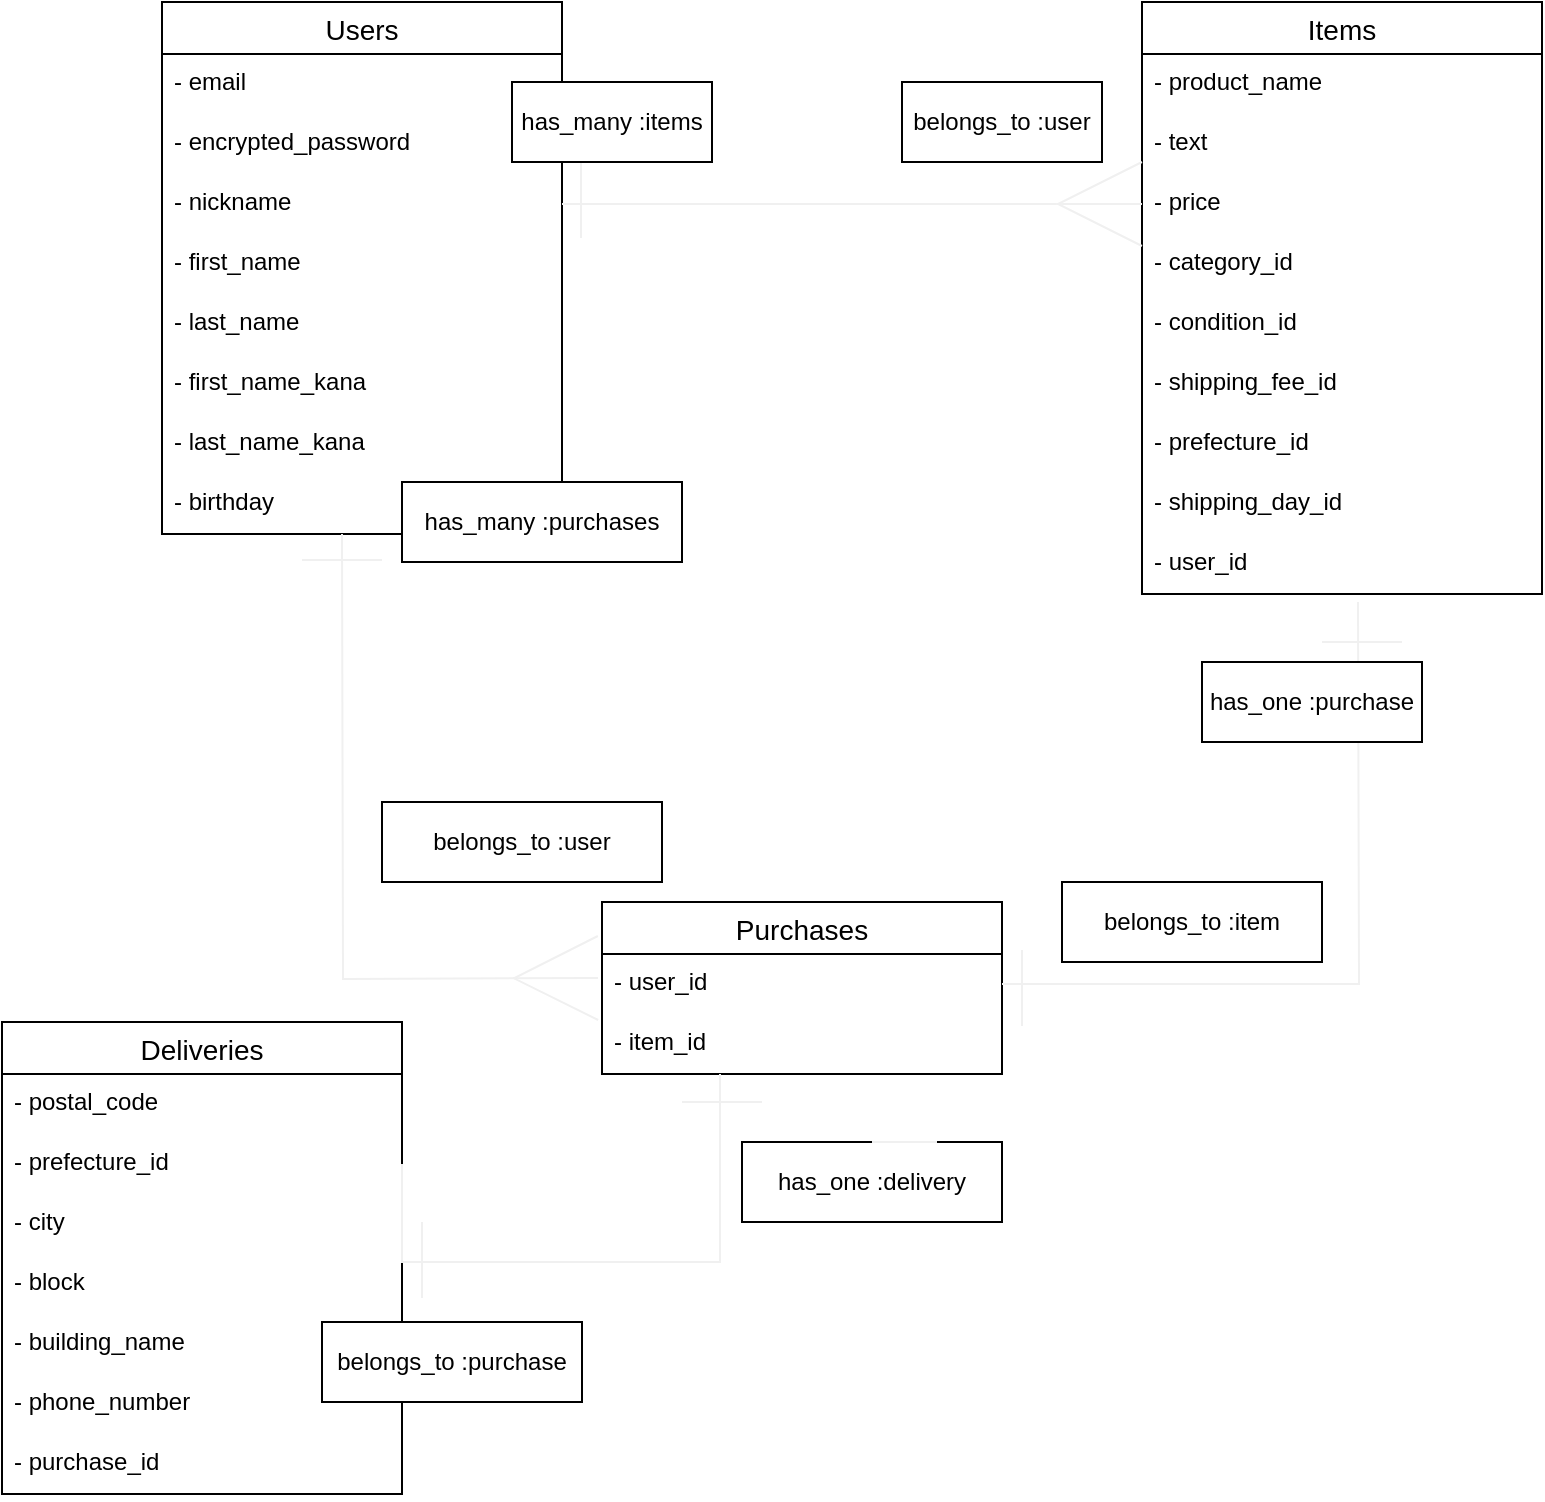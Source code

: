 <mxfile>
    <diagram id="FvjBPEiX7rke0q8KLtZ4" name="ページ1">
        <mxGraphModel dx="438" dy="556" grid="1" gridSize="10" guides="1" tooltips="1" connect="1" arrows="1" fold="1" page="1" pageScale="1" pageWidth="827" pageHeight="1169" math="0" shadow="0">
            <root>
                <mxCell id="0"/>
                <mxCell id="1" parent="0"/>
                <mxCell id="2" value="Users" style="swimlane;fontStyle=0;childLayout=stackLayout;horizontal=1;startSize=26;horizontalStack=0;resizeParent=1;resizeParentMax=0;resizeLast=0;collapsible=1;marginBottom=0;align=center;fontSize=14;" vertex="1" parent="1">
                    <mxGeometry x="80" y="10" width="200" height="266" as="geometry"/>
                </mxCell>
                <mxCell id="3" value="- email&#10;&#10;" style="text;strokeColor=none;fillColor=none;spacingLeft=4;spacingRight=4;overflow=hidden;rotatable=0;points=[[0,0.5],[1,0.5]];portConstraint=eastwest;fontSize=12;" vertex="1" parent="2">
                    <mxGeometry y="26" width="200" height="30" as="geometry"/>
                </mxCell>
                <mxCell id="4" value="- encrypted_password" style="text;strokeColor=none;fillColor=none;spacingLeft=4;spacingRight=4;overflow=hidden;rotatable=0;points=[[0,0.5],[1,0.5]];portConstraint=eastwest;fontSize=12;" vertex="1" parent="2">
                    <mxGeometry y="56" width="200" height="30" as="geometry"/>
                </mxCell>
                <mxCell id="19" value="- nickname" style="text;strokeColor=none;fillColor=none;spacingLeft=4;spacingRight=4;overflow=hidden;rotatable=0;points=[[0,0.5],[1,0.5]];portConstraint=eastwest;fontSize=12;" vertex="1" parent="2">
                    <mxGeometry y="86" width="200" height="30" as="geometry"/>
                </mxCell>
                <mxCell id="5" value="- first_name" style="text;strokeColor=none;fillColor=none;spacingLeft=4;spacingRight=4;overflow=hidden;rotatable=0;points=[[0,0.5],[1,0.5]];portConstraint=eastwest;fontSize=12;" vertex="1" parent="2">
                    <mxGeometry y="116" width="200" height="30" as="geometry"/>
                </mxCell>
                <mxCell id="16" value="- last_name" style="text;strokeColor=none;fillColor=none;spacingLeft=4;spacingRight=4;overflow=hidden;rotatable=0;points=[[0,0.5],[1,0.5]];portConstraint=eastwest;fontSize=12;" vertex="1" parent="2">
                    <mxGeometry y="146" width="200" height="30" as="geometry"/>
                </mxCell>
                <mxCell id="17" value="- first_name_kana" style="text;strokeColor=none;fillColor=none;spacingLeft=4;spacingRight=4;overflow=hidden;rotatable=0;points=[[0,0.5],[1,0.5]];portConstraint=eastwest;fontSize=12;" vertex="1" parent="2">
                    <mxGeometry y="176" width="200" height="30" as="geometry"/>
                </mxCell>
                <mxCell id="94" value="- last_name_kana" style="text;strokeColor=none;fillColor=none;spacingLeft=4;spacingRight=4;overflow=hidden;rotatable=0;points=[[0,0.5],[1,0.5]];portConstraint=eastwest;fontSize=12;" vertex="1" parent="2">
                    <mxGeometry y="206" width="200" height="30" as="geometry"/>
                </mxCell>
                <mxCell id="98" value="- birthday" style="text;strokeColor=none;fillColor=none;spacingLeft=4;spacingRight=4;overflow=hidden;rotatable=0;points=[[0,0.5],[1,0.5]];portConstraint=eastwest;fontSize=12;" vertex="1" parent="2">
                    <mxGeometry y="236" width="200" height="30" as="geometry"/>
                </mxCell>
                <mxCell id="42" style="edgeStyle=orthogonalEdgeStyle;rounded=0;orthogonalLoop=1;jettySize=auto;html=1;exitX=-0.01;exitY=-0.1;exitDx=0;exitDy=0;startArrow=ERmany;startFill=0;endArrow=none;endFill=0;startSize=40;endSize=40;strokeColor=#f0f0f0;exitPerimeter=0;" edge="1" parent="2">
                    <mxGeometry relative="1" as="geometry">
                        <mxPoint x="90" y="266" as="targetPoint"/>
                        <mxPoint x="218" y="488" as="sourcePoint"/>
                    </mxGeometry>
                </mxCell>
                <mxCell id="6" value="Purchases" style="swimlane;fontStyle=0;childLayout=stackLayout;horizontal=1;startSize=26;horizontalStack=0;resizeParent=1;resizeParentMax=0;resizeLast=0;collapsible=1;marginBottom=0;align=center;fontSize=14;" vertex="1" parent="1">
                    <mxGeometry x="300" y="460" width="200" height="86" as="geometry"/>
                </mxCell>
                <mxCell id="7" value="- user_id" style="text;strokeColor=none;fillColor=none;spacingLeft=4;spacingRight=4;overflow=hidden;rotatable=0;points=[[0,0.5],[1,0.5]];portConstraint=eastwest;fontSize=12;" vertex="1" parent="6">
                    <mxGeometry y="26" width="200" height="30" as="geometry"/>
                </mxCell>
                <mxCell id="60" value="- item_id" style="text;strokeColor=none;fillColor=none;spacingLeft=4;spacingRight=4;overflow=hidden;rotatable=0;points=[[0,0.5],[1,0.5]];portConstraint=eastwest;fontSize=12;" vertex="1" parent="6">
                    <mxGeometry y="56" width="200" height="30" as="geometry"/>
                </mxCell>
                <mxCell id="10" value="Items" style="swimlane;fontStyle=0;childLayout=stackLayout;horizontal=1;startSize=26;horizontalStack=0;resizeParent=1;resizeParentMax=0;resizeLast=0;collapsible=1;marginBottom=0;align=center;fontSize=14;" vertex="1" parent="1">
                    <mxGeometry x="570" y="10" width="200" height="296" as="geometry"/>
                </mxCell>
                <mxCell id="11" value="- product_name" style="text;strokeColor=none;fillColor=none;spacingLeft=4;spacingRight=4;overflow=hidden;rotatable=0;points=[[0,0.5],[1,0.5]];portConstraint=eastwest;fontSize=12;" vertex="1" parent="10">
                    <mxGeometry y="26" width="200" height="30" as="geometry"/>
                </mxCell>
                <mxCell id="24" value="- text" style="text;strokeColor=none;fillColor=none;spacingLeft=4;spacingRight=4;overflow=hidden;rotatable=0;points=[[0,0.5],[1,0.5]];portConstraint=eastwest;fontSize=12;" vertex="1" parent="10">
                    <mxGeometry y="56" width="200" height="30" as="geometry"/>
                </mxCell>
                <mxCell id="13" value="- price" style="text;strokeColor=none;fillColor=none;spacingLeft=4;spacingRight=4;overflow=hidden;rotatable=0;points=[[0,0.5],[1,0.5]];portConstraint=eastwest;fontSize=12;" vertex="1" parent="10">
                    <mxGeometry y="86" width="200" height="30" as="geometry"/>
                </mxCell>
                <mxCell id="12" value="- category_id" style="text;strokeColor=none;fillColor=none;spacingLeft=4;spacingRight=4;overflow=hidden;rotatable=0;points=[[0,0.5],[1,0.5]];portConstraint=eastwest;fontSize=12;" vertex="1" parent="10">
                    <mxGeometry y="116" width="200" height="30" as="geometry"/>
                </mxCell>
                <mxCell id="23" value="- condition_id" style="text;strokeColor=none;fillColor=none;spacingLeft=4;spacingRight=4;overflow=hidden;rotatable=0;points=[[0,0.5],[1,0.5]];portConstraint=eastwest;fontSize=12;" vertex="1" parent="10">
                    <mxGeometry y="146" width="200" height="30" as="geometry"/>
                </mxCell>
                <mxCell id="22" value="- shipping_fee_id" style="text;strokeColor=none;fillColor=none;spacingLeft=4;spacingRight=4;overflow=hidden;rotatable=0;points=[[0,0.5],[1,0.5]];portConstraint=eastwest;fontSize=12;" vertex="1" parent="10">
                    <mxGeometry y="176" width="200" height="30" as="geometry"/>
                </mxCell>
                <mxCell id="50" value="- prefecture_id" style="text;strokeColor=none;fillColor=none;spacingLeft=4;spacingRight=4;overflow=hidden;rotatable=0;points=[[0,0.5],[1,0.5]];portConstraint=eastwest;fontSize=12;" vertex="1" parent="10">
                    <mxGeometry y="206" width="200" height="30" as="geometry"/>
                </mxCell>
                <mxCell id="100" value="- shipping_day_id" style="text;strokeColor=none;fillColor=none;spacingLeft=4;spacingRight=4;overflow=hidden;rotatable=0;points=[[0,0.5],[1,0.5]];portConstraint=eastwest;fontSize=12;" vertex="1" parent="10">
                    <mxGeometry y="236" width="200" height="30" as="geometry"/>
                </mxCell>
                <mxCell id="101" value="- user_id" style="text;strokeColor=none;fillColor=none;spacingLeft=4;spacingRight=4;overflow=hidden;rotatable=0;points=[[0,0.5],[1,0.5]];portConstraint=eastwest;fontSize=12;" vertex="1" parent="10">
                    <mxGeometry y="266" width="200" height="30" as="geometry"/>
                </mxCell>
                <mxCell id="26" value="Deliveries" style="swimlane;fontStyle=0;childLayout=stackLayout;horizontal=1;startSize=26;horizontalStack=0;resizeParent=1;resizeParentMax=0;resizeLast=0;collapsible=1;marginBottom=0;align=center;fontSize=14;" vertex="1" parent="1">
                    <mxGeometry y="520" width="200" height="236" as="geometry"/>
                </mxCell>
                <mxCell id="29" value="- postal_code" style="text;strokeColor=none;fillColor=none;spacingLeft=4;spacingRight=4;overflow=hidden;rotatable=0;points=[[0,0.5],[1,0.5]];portConstraint=eastwest;fontSize=12;" vertex="1" parent="26">
                    <mxGeometry y="26" width="200" height="30" as="geometry"/>
                </mxCell>
                <mxCell id="30" value="- prefecture_id" style="text;strokeColor=none;fillColor=none;spacingLeft=4;spacingRight=4;overflow=hidden;rotatable=0;points=[[0,0.5],[1,0.5]];portConstraint=eastwest;fontSize=12;" vertex="1" parent="26">
                    <mxGeometry y="56" width="200" height="30" as="geometry"/>
                </mxCell>
                <mxCell id="31" value="- city" style="text;strokeColor=none;fillColor=none;spacingLeft=4;spacingRight=4;overflow=hidden;rotatable=0;points=[[0,0.5],[1,0.5]];portConstraint=eastwest;fontSize=12;" vertex="1" parent="26">
                    <mxGeometry y="86" width="200" height="30" as="geometry"/>
                </mxCell>
                <mxCell id="32" value="- block" style="text;strokeColor=none;fillColor=none;spacingLeft=4;spacingRight=4;overflow=hidden;rotatable=0;points=[[0,0.5],[1,0.5]];portConstraint=eastwest;fontSize=12;" vertex="1" parent="26">
                    <mxGeometry y="116" width="200" height="30" as="geometry"/>
                </mxCell>
                <mxCell id="33" value="- building_name" style="text;strokeColor=none;fillColor=none;spacingLeft=4;spacingRight=4;overflow=hidden;rotatable=0;points=[[0,0.5],[1,0.5]];portConstraint=eastwest;fontSize=12;" vertex="1" parent="26">
                    <mxGeometry y="146" width="200" height="30" as="geometry"/>
                </mxCell>
                <mxCell id="102" value="- phone_number" style="text;strokeColor=none;fillColor=none;spacingLeft=4;spacingRight=4;overflow=hidden;rotatable=0;points=[[0,0.5],[1,0.5]];portConstraint=eastwest;fontSize=12;" vertex="1" parent="26">
                    <mxGeometry y="176" width="200" height="30" as="geometry"/>
                </mxCell>
                <mxCell id="34" value="- purchase_id" style="text;strokeColor=none;fillColor=none;spacingLeft=4;spacingRight=4;overflow=hidden;rotatable=0;points=[[0,0.5],[1,0.5]];portConstraint=eastwest;fontSize=12;" vertex="1" parent="26">
                    <mxGeometry y="206" width="200" height="30" as="geometry"/>
                </mxCell>
                <mxCell id="39" style="edgeStyle=orthogonalEdgeStyle;rounded=0;orthogonalLoop=1;jettySize=auto;html=1;exitX=1;exitY=0.5;exitDx=0;exitDy=0;entryX=0;entryY=0.5;entryDx=0;entryDy=0;endArrow=ERmany;endFill=0;strokeColor=#f0f0f0;startArrow=none;startFill=0;endSize=40;" edge="1" parent="1" source="19" target="13">
                    <mxGeometry relative="1" as="geometry"/>
                </mxCell>
                <mxCell id="43" style="edgeStyle=orthogonalEdgeStyle;rounded=0;orthogonalLoop=1;jettySize=auto;html=1;exitX=1;exitY=0.5;exitDx=0;exitDy=0;startArrow=none;startFill=0;endArrow=none;endFill=0;startSize=40;endSize=40;strokeColor=#f0f0f0;" edge="1" parent="1" source="7">
                    <mxGeometry relative="1" as="geometry">
                        <mxPoint x="678" y="310" as="targetPoint"/>
                    </mxGeometry>
                </mxCell>
                <mxCell id="44" value="" style="endArrow=none;html=1;rounded=0;startSize=40;endSize=40;strokeColor=#f0f0f0;" edge="1" parent="1">
                    <mxGeometry relative="1" as="geometry">
                        <mxPoint x="150" y="289" as="sourcePoint"/>
                        <mxPoint x="190" y="289" as="targetPoint"/>
                        <Array as="points">
                            <mxPoint x="170" y="289"/>
                        </Array>
                    </mxGeometry>
                </mxCell>
                <mxCell id="45" value="" style="endArrow=none;html=1;rounded=0;startSize=40;endSize=40;strokeColor=#f0f0f0;" edge="1" parent="1">
                    <mxGeometry relative="1" as="geometry">
                        <mxPoint x="660" y="330" as="sourcePoint"/>
                        <mxPoint x="700" y="330" as="targetPoint"/>
                        <Array as="points"/>
                    </mxGeometry>
                </mxCell>
                <mxCell id="46" value="" style="endArrow=none;html=1;rounded=0;startSize=40;endSize=40;strokeColor=#f0f0f0;" edge="1" parent="1">
                    <mxGeometry relative="1" as="geometry">
                        <mxPoint x="289.5" y="128" as="sourcePoint"/>
                        <mxPoint x="289.5" y="90" as="targetPoint"/>
                    </mxGeometry>
                </mxCell>
                <mxCell id="48" value="" style="endArrow=none;html=1;rounded=0;startSize=40;endSize=40;strokeColor=#f0f0f0;" edge="1" parent="1">
                    <mxGeometry relative="1" as="geometry">
                        <mxPoint x="340" y="560" as="sourcePoint"/>
                        <mxPoint x="380" y="560" as="targetPoint"/>
                        <Array as="points">
                            <mxPoint x="360" y="560"/>
                        </Array>
                    </mxGeometry>
                </mxCell>
                <mxCell id="49" value="" style="endArrow=none;html=1;rounded=0;startSize=40;endSize=40;strokeColor=#f0f0f0;" edge="1" parent="1">
                    <mxGeometry relative="1" as="geometry">
                        <mxPoint x="510" y="522" as="sourcePoint"/>
                        <mxPoint x="510" y="484" as="targetPoint"/>
                    </mxGeometry>
                </mxCell>
                <mxCell id="51" value="&lt;span&gt;belongs_to :item&lt;/span&gt;" style="whiteSpace=wrap;html=1;align=center;" vertex="1" parent="1">
                    <mxGeometry x="530" y="450" width="130" height="40" as="geometry"/>
                </mxCell>
                <mxCell id="52" value="&lt;span&gt;has_one :purchase&lt;/span&gt;" style="whiteSpace=wrap;html=1;align=center;" vertex="1" parent="1">
                    <mxGeometry x="600" y="340" width="110" height="40" as="geometry"/>
                </mxCell>
                <mxCell id="53" value="&lt;span&gt;belongs_to :user&lt;/span&gt;" style="whiteSpace=wrap;html=1;align=center;" vertex="1" parent="1">
                    <mxGeometry x="190" y="410" width="140" height="40" as="geometry"/>
                </mxCell>
                <mxCell id="54" value="&lt;span&gt;has_many :items&lt;/span&gt;" style="whiteSpace=wrap;html=1;align=center;" vertex="1" parent="1">
                    <mxGeometry x="255" y="50" width="100" height="40" as="geometry"/>
                </mxCell>
                <mxCell id="55" value="belongs_to :purchase" style="whiteSpace=wrap;html=1;align=center;" vertex="1" parent="1">
                    <mxGeometry x="160" y="670" width="130" height="40" as="geometry"/>
                </mxCell>
                <mxCell id="56" value="has_one :delivery" style="whiteSpace=wrap;html=1;align=center;" vertex="1" parent="1">
                    <mxGeometry x="370" y="580" width="130" height="40" as="geometry"/>
                </mxCell>
                <mxCell id="57" value="has_many :purchases" style="whiteSpace=wrap;html=1;align=center;" vertex="1" parent="1">
                    <mxGeometry x="200" y="250" width="140" height="40" as="geometry"/>
                </mxCell>
                <mxCell id="58" value="&lt;span&gt;belongs_to :user&lt;/span&gt;" style="whiteSpace=wrap;html=1;align=center;" vertex="1" parent="1">
                    <mxGeometry x="450" y="50" width="100" height="40" as="geometry"/>
                </mxCell>
                <mxCell id="71" style="edgeStyle=orthogonalEdgeStyle;rounded=0;orthogonalLoop=1;jettySize=auto;html=1;exitX=0.5;exitY=0;exitDx=0;exitDy=0;entryX=0.75;entryY=0;entryDx=0;entryDy=0;startArrow=none;startFill=0;endArrow=none;endFill=0;startSize=40;endSize=40;strokeColor=#f0f0f0;" edge="1" parent="1" source="56" target="56">
                    <mxGeometry relative="1" as="geometry"/>
                </mxCell>
                <mxCell id="93" value="" style="endArrow=none;html=1;rounded=0;startSize=40;endSize=40;strokeColor=#f0f0f0;" edge="1" parent="1">
                    <mxGeometry relative="1" as="geometry">
                        <mxPoint x="210" y="658" as="sourcePoint"/>
                        <mxPoint x="210" y="620" as="targetPoint"/>
                    </mxGeometry>
                </mxCell>
                <mxCell id="95" style="edgeStyle=orthogonalEdgeStyle;rounded=0;orthogonalLoop=1;jettySize=auto;html=1;exitX=1;exitY=0.5;exitDx=0;exitDy=0;entryX=0.295;entryY=1;entryDx=0;entryDy=0;entryPerimeter=0;startArrow=none;startFill=0;endArrow=none;endFill=0;startSize=40;endSize=40;strokeColor=#f0f0f0;" edge="1" parent="1" source="30" target="60">
                    <mxGeometry relative="1" as="geometry">
                        <Array as="points">
                            <mxPoint x="200" y="640"/>
                            <mxPoint x="359" y="640"/>
                        </Array>
                    </mxGeometry>
                </mxCell>
            </root>
        </mxGraphModel>
    </diagram>
</mxfile>